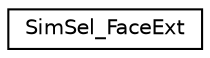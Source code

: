 digraph G
{
  edge [fontname="Helvetica",fontsize="10",labelfontname="Helvetica",labelfontsize="10"];
  node [fontname="Helvetica",fontsize="10",shape=record];
  rankdir=LR;
  Node1 [label="SimSel_FaceExt",height=0.2,width=0.4,color="black", fillcolor="white", style="filled",URL="$d2/d37/structSimSel__FaceExt.html"];
}
